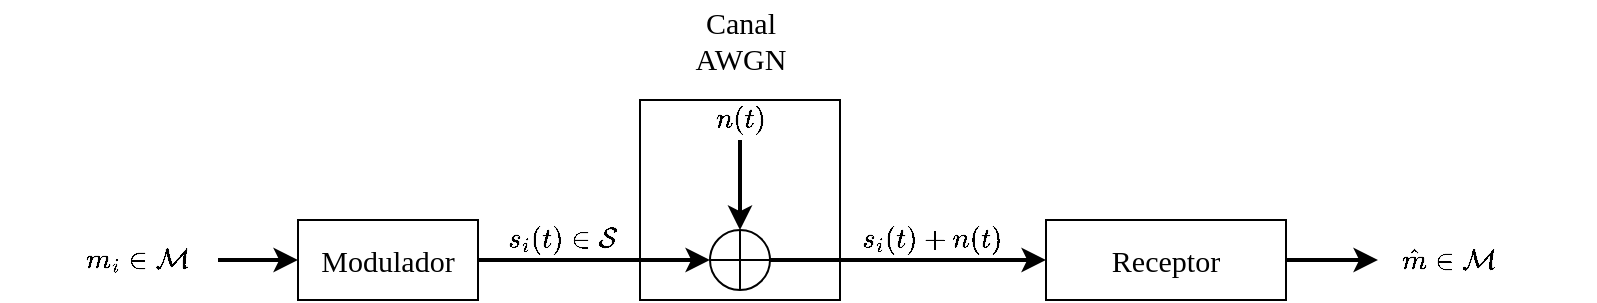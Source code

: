 <mxfile version="13.10.4"><diagram id="0Hr9LujS_9prlQECxNOS" name="Page-1"><mxGraphModel dx="1044" dy="636" grid="1" gridSize="10" guides="1" tooltips="1" connect="1" arrows="1" fold="1" page="1" pageScale="1" pageWidth="827" pageHeight="1169" math="1" shadow="0"><root><mxCell id="0"/><mxCell id="1" parent="0"/><mxCell id="RAzkvu3pTEt5mHXmUm_L-10" value="" style="rounded=0;whiteSpace=wrap;html=1;fillColor=none;gradientColor=none;" vertex="1" parent="1"><mxGeometry x="471" y="160" width="100" height="100" as="geometry"/></mxCell><mxCell id="RAzkvu3pTEt5mHXmUm_L-3" style="edgeStyle=orthogonalEdgeStyle;rounded=0;orthogonalLoop=1;jettySize=auto;html=1;entryX=0;entryY=0.5;entryDx=0;entryDy=0;strokeWidth=2;" edge="1" parent="1" source="RAzkvu3pTEt5mHXmUm_L-1" target="RAzkvu3pTEt5mHXmUm_L-2"><mxGeometry relative="1" as="geometry"/></mxCell><mxCell id="RAzkvu3pTEt5mHXmUm_L-1" value="$$m_{i} \in \mathcal{M}$$" style="text;html=1;align=center;verticalAlign=middle;resizable=1;points=[];autosize=1;" vertex="1" parent="1"><mxGeometry x="180" y="230" width="80" height="20" as="geometry"/></mxCell><mxCell id="RAzkvu3pTEt5mHXmUm_L-6" style="edgeStyle=orthogonalEdgeStyle;rounded=0;orthogonalLoop=1;jettySize=auto;html=1;exitX=1;exitY=0.5;exitDx=0;exitDy=0;entryX=0;entryY=0.5;entryDx=0;entryDy=0;entryPerimeter=0;strokeWidth=2;" edge="1" parent="1" source="RAzkvu3pTEt5mHXmUm_L-2" target="RAzkvu3pTEt5mHXmUm_L-5"><mxGeometry relative="1" as="geometry"/></mxCell><mxCell id="RAzkvu3pTEt5mHXmUm_L-2" value="&lt;font style=&quot;font-size: 15px&quot; face=&quot;Times New Roman&quot;&gt;Modulador&lt;/font&gt;" style="rounded=0;whiteSpace=wrap;html=1;" vertex="1" parent="1"><mxGeometry x="300" y="220" width="90" height="40" as="geometry"/></mxCell><mxCell id="RAzkvu3pTEt5mHXmUm_L-4" value="$${s}_{i}(t) \in \mathcal{S}$$" style="text;html=1;align=center;verticalAlign=middle;resizable=1;points=[];autosize=1;" vertex="1" parent="1"><mxGeometry x="377" y="220" width="110" height="20" as="geometry"/></mxCell><mxCell id="RAzkvu3pTEt5mHXmUm_L-13" style="edgeStyle=orthogonalEdgeStyle;rounded=0;orthogonalLoop=1;jettySize=auto;html=1;exitX=1;exitY=0.5;exitDx=0;exitDy=0;exitPerimeter=0;entryX=0;entryY=0.5;entryDx=0;entryDy=0;strokeWidth=2;" edge="1" parent="1" source="RAzkvu3pTEt5mHXmUm_L-5" target="RAzkvu3pTEt5mHXmUm_L-12"><mxGeometry relative="1" as="geometry"/></mxCell><mxCell id="RAzkvu3pTEt5mHXmUm_L-5" value="" style="verticalLabelPosition=bottom;verticalAlign=top;html=1;shape=mxgraph.flowchart.summing_function;fillColor=none;gradientColor=none;" vertex="1" parent="1"><mxGeometry x="506" y="225" width="30" height="30" as="geometry"/></mxCell><mxCell id="RAzkvu3pTEt5mHXmUm_L-8" style="edgeStyle=orthogonalEdgeStyle;rounded=0;orthogonalLoop=1;jettySize=auto;html=1;entryX=0.5;entryY=0;entryDx=0;entryDy=0;entryPerimeter=0;strokeWidth=2;" edge="1" parent="1" source="RAzkvu3pTEt5mHXmUm_L-7" target="RAzkvu3pTEt5mHXmUm_L-5"><mxGeometry relative="1" as="geometry"/></mxCell><mxCell id="RAzkvu3pTEt5mHXmUm_L-7" value="$$n(t)$$" style="text;html=1;align=center;verticalAlign=middle;resizable=0;points=[];autosize=1;" vertex="1" parent="1"><mxGeometry x="491" y="160" width="60" height="20" as="geometry"/></mxCell><mxCell id="RAzkvu3pTEt5mHXmUm_L-11" value="&lt;font style=&quot;font-size: 15px&quot; face=&quot;Times New Roman&quot;&gt;Canal&lt;br&gt;AWGN&lt;/font&gt;" style="text;html=1;align=center;verticalAlign=middle;resizable=0;points=[];autosize=1;" vertex="1" parent="1"><mxGeometry x="491" y="110" width="60" height="40" as="geometry"/></mxCell><mxCell id="RAzkvu3pTEt5mHXmUm_L-17" style="edgeStyle=orthogonalEdgeStyle;rounded=0;orthogonalLoop=1;jettySize=auto;html=1;exitX=1;exitY=0.5;exitDx=0;exitDy=0;strokeWidth=2;" edge="1" parent="1" source="RAzkvu3pTEt5mHXmUm_L-12" target="RAzkvu3pTEt5mHXmUm_L-15"><mxGeometry relative="1" as="geometry"/></mxCell><mxCell id="RAzkvu3pTEt5mHXmUm_L-12" value="&lt;font style=&quot;font-size: 15px&quot; face=&quot;Times New Roman&quot;&gt;Receptor&lt;/font&gt;" style="rounded=0;whiteSpace=wrap;html=1;" vertex="1" parent="1"><mxGeometry x="674" y="220" width="120" height="40" as="geometry"/></mxCell><mxCell id="RAzkvu3pTEt5mHXmUm_L-14" value="$$s_{i}(t) + n(t)$$" style="text;html=1;align=center;verticalAlign=middle;resizable=0;points=[];autosize=1;" vertex="1" parent="1"><mxGeometry x="562" y="220" width="110" height="20" as="geometry"/></mxCell><mxCell id="RAzkvu3pTEt5mHXmUm_L-15" value="$$\hat{m} \in \mathcal{M}$$" style="text;html=1;align=center;verticalAlign=middle;resizable=1;points=[];autosize=1;" vertex="1" parent="1"><mxGeometry x="840" y="230" width="70" height="20" as="geometry"/></mxCell></root></mxGraphModel></diagram></mxfile>